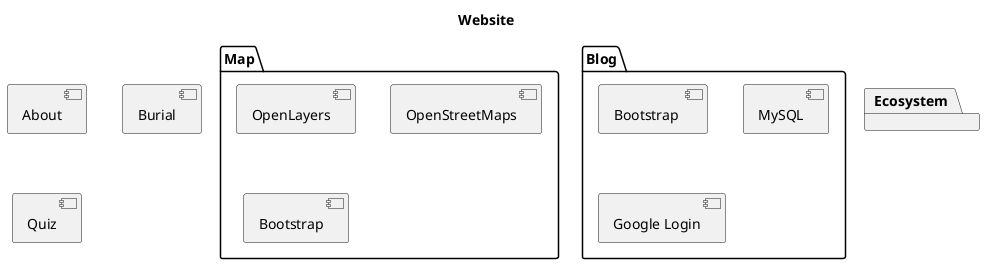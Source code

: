@startuml

title Website

package "Map" {
  [OpenLayers]
  [OpenStreetMaps]
  [Bootstrap]
}

[About]

package "Ecosystem" {
}

[Burial]

[Quiz]

package "Blog" {
  [Bootstrap ]
  [MySQL]
  [Google Login]
}

@enduml
